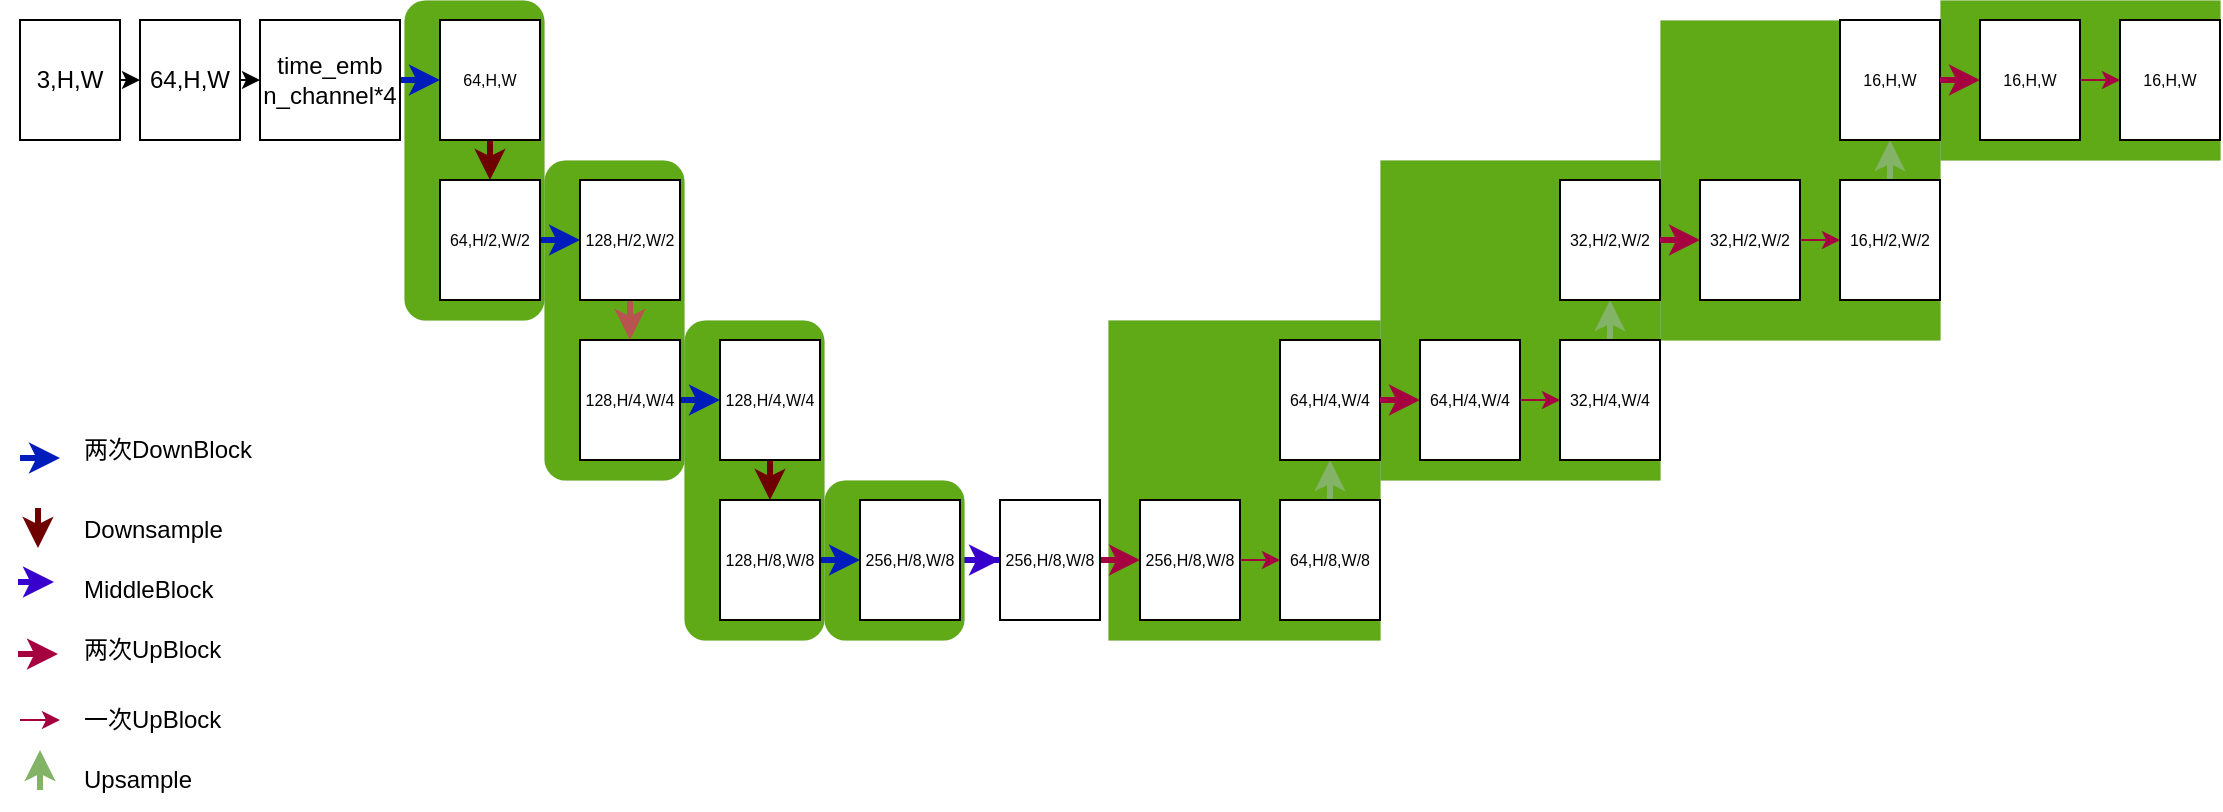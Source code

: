 <mxfile version="24.8.3">
  <diagram name="第 1 页" id="UOmE74sla-6Xq4TzrCP9">
    <mxGraphModel dx="963" dy="501" grid="1" gridSize="10" guides="1" tooltips="1" connect="1" arrows="1" fold="1" page="1" pageScale="1" pageWidth="827" pageHeight="1169" math="0" shadow="0">
      <root>
        <mxCell id="0" />
        <mxCell id="1" parent="0" />
        <mxCell id="e_rMs-paFZbYIKmKLnwe-75" value="" style="rounded=0;whiteSpace=wrap;html=1;dashed=1;fillColor=#60a917;fontColor=#ffffff;strokeColor=#2D7600;strokeWidth=0;" vertex="1" parent="1">
          <mxGeometry x="1060" y="210" width="140" height="80" as="geometry" />
        </mxCell>
        <mxCell id="e_rMs-paFZbYIKmKLnwe-74" value="" style="rounded=0;whiteSpace=wrap;html=1;dashed=1;fillColor=#60a917;fontColor=#ffffff;strokeColor=#2D7600;strokeWidth=0;" vertex="1" parent="1">
          <mxGeometry x="920" y="220" width="140" height="160" as="geometry" />
        </mxCell>
        <mxCell id="e_rMs-paFZbYIKmKLnwe-73" value="" style="rounded=0;whiteSpace=wrap;html=1;dashed=1;fillColor=#60a917;fontColor=#ffffff;strokeColor=#2D7600;strokeWidth=0;" vertex="1" parent="1">
          <mxGeometry x="780" y="290" width="140" height="160" as="geometry" />
        </mxCell>
        <mxCell id="e_rMs-paFZbYIKmKLnwe-60" value="" style="rounded=0;whiteSpace=wrap;html=1;dashed=1;fillColor=#60a917;fontColor=#ffffff;strokeColor=#2D7600;strokeWidth=0;" vertex="1" parent="1">
          <mxGeometry x="644" y="370" width="136" height="160" as="geometry" />
        </mxCell>
        <mxCell id="e_rMs-paFZbYIKmKLnwe-37" style="edgeStyle=orthogonalEdgeStyle;rounded=0;orthogonalLoop=1;jettySize=auto;html=1;exitX=1;exitY=0.5;exitDx=0;exitDy=0;fillColor=#6a00ff;strokeColor=#3700CC;strokeWidth=3;" edge="1" parent="1" source="e_rMs-paFZbYIKmKLnwe-35" target="e_rMs-paFZbYIKmKLnwe-36">
          <mxGeometry relative="1" as="geometry" />
        </mxCell>
        <mxCell id="e_rMs-paFZbYIKmKLnwe-35" value="" style="rounded=1;whiteSpace=wrap;html=1;dashed=1;fillColor=#60a917;fontColor=#ffffff;strokeColor=#2D7600;strokeWidth=0;" vertex="1" parent="1">
          <mxGeometry x="502" y="450" width="70" height="80" as="geometry" />
        </mxCell>
        <mxCell id="e_rMs-paFZbYIKmKLnwe-34" value="" style="rounded=1;whiteSpace=wrap;html=1;dashed=1;fillColor=#60a917;fontColor=#ffffff;strokeColor=#2D7600;strokeWidth=0;" vertex="1" parent="1">
          <mxGeometry x="432" y="370" width="70" height="160" as="geometry" />
        </mxCell>
        <mxCell id="e_rMs-paFZbYIKmKLnwe-33" value="" style="rounded=1;whiteSpace=wrap;html=1;dashed=1;fillColor=#60a917;fontColor=#ffffff;strokeColor=#2D7600;strokeWidth=0;" vertex="1" parent="1">
          <mxGeometry x="362" y="290" width="70" height="160" as="geometry" />
        </mxCell>
        <mxCell id="e_rMs-paFZbYIKmKLnwe-32" value="" style="rounded=1;whiteSpace=wrap;html=1;fillColor=#60a917;fontColor=#ffffff;strokeColor=#2D7600;strokeWidth=0;" vertex="1" parent="1">
          <mxGeometry x="292" y="210" width="70" height="160" as="geometry" />
        </mxCell>
        <mxCell id="e_rMs-paFZbYIKmKLnwe-8" style="edgeStyle=orthogonalEdgeStyle;rounded=0;orthogonalLoop=1;jettySize=auto;html=1;exitX=1;exitY=0.5;exitDx=0;exitDy=0;entryX=0;entryY=0.5;entryDx=0;entryDy=0;" edge="1" parent="1" source="e_rMs-paFZbYIKmKLnwe-1" target="e_rMs-paFZbYIKmKLnwe-2">
          <mxGeometry relative="1" as="geometry" />
        </mxCell>
        <mxCell id="e_rMs-paFZbYIKmKLnwe-1" value="3,H,W" style="whiteSpace=wrap;html=1;" vertex="1" parent="1">
          <mxGeometry x="100" y="220" width="50" height="60" as="geometry" />
        </mxCell>
        <mxCell id="e_rMs-paFZbYIKmKLnwe-9" style="edgeStyle=orthogonalEdgeStyle;rounded=0;orthogonalLoop=1;jettySize=auto;html=1;exitX=1;exitY=0.5;exitDx=0;exitDy=0;entryX=0;entryY=0.5;entryDx=0;entryDy=0;" edge="1" parent="1" source="e_rMs-paFZbYIKmKLnwe-2" target="e_rMs-paFZbYIKmKLnwe-4">
          <mxGeometry relative="1" as="geometry" />
        </mxCell>
        <mxCell id="e_rMs-paFZbYIKmKLnwe-2" value="64,H,W" style="whiteSpace=wrap;html=1;" vertex="1" parent="1">
          <mxGeometry x="160" y="220" width="50" height="60" as="geometry" />
        </mxCell>
        <mxCell id="e_rMs-paFZbYIKmKLnwe-14" style="edgeStyle=orthogonalEdgeStyle;rounded=0;orthogonalLoop=1;jettySize=auto;html=1;exitX=0.5;exitY=1;exitDx=0;exitDy=0;entryX=0.5;entryY=0;entryDx=0;entryDy=0;fillColor=#a20025;strokeColor=#6F0000;strokeWidth=3;" edge="1" parent="1" source="e_rMs-paFZbYIKmKLnwe-3" target="e_rMs-paFZbYIKmKLnwe-13">
          <mxGeometry relative="1" as="geometry" />
        </mxCell>
        <mxCell id="e_rMs-paFZbYIKmKLnwe-3" value="64,H,W" style="whiteSpace=wrap;html=1;fontSize=8;" vertex="1" parent="1">
          <mxGeometry x="310" y="220" width="50" height="60" as="geometry" />
        </mxCell>
        <mxCell id="e_rMs-paFZbYIKmKLnwe-7" style="edgeStyle=orthogonalEdgeStyle;rounded=0;orthogonalLoop=1;jettySize=auto;html=1;exitX=1;exitY=0.5;exitDx=0;exitDy=0;entryX=0;entryY=0.5;entryDx=0;entryDy=0;fillColor=#0050ef;strokeColor=#001DBC;strokeWidth=3;" edge="1" parent="1" source="e_rMs-paFZbYIKmKLnwe-4" target="e_rMs-paFZbYIKmKLnwe-3">
          <mxGeometry relative="1" as="geometry" />
        </mxCell>
        <mxCell id="e_rMs-paFZbYIKmKLnwe-4" value="time_emb&lt;div&gt;n_channel*4&lt;/div&gt;" style="whiteSpace=wrap;html=1;" vertex="1" parent="1">
          <mxGeometry x="220" y="220" width="70" height="60" as="geometry" />
        </mxCell>
        <mxCell id="e_rMs-paFZbYIKmKLnwe-11" style="edgeStyle=orthogonalEdgeStyle;rounded=0;orthogonalLoop=1;jettySize=auto;html=1;exitX=1;exitY=0.5;exitDx=0;exitDy=0;entryX=0;entryY=0.5;entryDx=0;entryDy=0;fillColor=#0050ef;strokeColor=#001DBC;strokeWidth=3;" edge="1" parent="1">
          <mxGeometry relative="1" as="geometry">
            <mxPoint x="100" y="439" as="sourcePoint" />
            <mxPoint x="120" y="439" as="targetPoint" />
          </mxGeometry>
        </mxCell>
        <mxCell id="e_rMs-paFZbYIKmKLnwe-12" value="两次DownBlock" style="text;html=1;align=left;verticalAlign=middle;resizable=0;points=[];autosize=1;strokeColor=none;fillColor=none;" vertex="1" parent="1">
          <mxGeometry x="130" y="420" width="110" height="30" as="geometry" />
        </mxCell>
        <mxCell id="e_rMs-paFZbYIKmKLnwe-18" style="edgeStyle=orthogonalEdgeStyle;rounded=0;orthogonalLoop=1;jettySize=auto;html=1;exitX=1;exitY=0.5;exitDx=0;exitDy=0;entryX=0;entryY=0.5;entryDx=0;entryDy=0;fillColor=#0050ef;strokeColor=#001DBC;strokeWidth=3;" edge="1" parent="1" source="e_rMs-paFZbYIKmKLnwe-13" target="e_rMs-paFZbYIKmKLnwe-17">
          <mxGeometry relative="1" as="geometry" />
        </mxCell>
        <mxCell id="e_rMs-paFZbYIKmKLnwe-13" value="64,H/2,W/2" style="whiteSpace=wrap;html=1;fontSize=8;" vertex="1" parent="1">
          <mxGeometry x="310" y="300" width="50" height="60" as="geometry" />
        </mxCell>
        <mxCell id="e_rMs-paFZbYIKmKLnwe-15" style="edgeStyle=orthogonalEdgeStyle;rounded=0;orthogonalLoop=1;jettySize=auto;html=1;exitX=0.5;exitY=1;exitDx=0;exitDy=0;entryX=0.5;entryY=0;entryDx=0;entryDy=0;fillColor=#a20025;strokeColor=#6F0000;strokeWidth=3;" edge="1" parent="1">
          <mxGeometry relative="1" as="geometry">
            <mxPoint x="109" y="464" as="sourcePoint" />
            <mxPoint x="109" y="484" as="targetPoint" />
          </mxGeometry>
        </mxCell>
        <mxCell id="e_rMs-paFZbYIKmKLnwe-16" value="Downsample" style="text;html=1;align=left;verticalAlign=middle;resizable=0;points=[];autosize=1;strokeColor=none;fillColor=none;" vertex="1" parent="1">
          <mxGeometry x="130" y="460" width="90" height="30" as="geometry" />
        </mxCell>
        <mxCell id="e_rMs-paFZbYIKmKLnwe-23" style="edgeStyle=orthogonalEdgeStyle;rounded=0;orthogonalLoop=1;jettySize=auto;html=1;exitX=0.5;exitY=1;exitDx=0;exitDy=0;entryX=0.5;entryY=0;entryDx=0;entryDy=0;fillColor=#f8cecc;strokeColor=#b85450;strokeWidth=3;" edge="1" parent="1" source="e_rMs-paFZbYIKmKLnwe-17" target="e_rMs-paFZbYIKmKLnwe-22">
          <mxGeometry relative="1" as="geometry" />
        </mxCell>
        <mxCell id="e_rMs-paFZbYIKmKLnwe-17" value="128,H/2,W/2" style="whiteSpace=wrap;html=1;fontSize=8;" vertex="1" parent="1">
          <mxGeometry x="380" y="300" width="50" height="60" as="geometry" />
        </mxCell>
        <mxCell id="e_rMs-paFZbYIKmKLnwe-25" style="edgeStyle=orthogonalEdgeStyle;rounded=0;orthogonalLoop=1;jettySize=auto;html=1;exitX=1;exitY=0.5;exitDx=0;exitDy=0;entryX=0;entryY=0.5;entryDx=0;entryDy=0;fillColor=#0050ef;strokeColor=#001DBC;strokeWidth=3;" edge="1" parent="1" source="e_rMs-paFZbYIKmKLnwe-22" target="e_rMs-paFZbYIKmKLnwe-24">
          <mxGeometry relative="1" as="geometry" />
        </mxCell>
        <mxCell id="e_rMs-paFZbYIKmKLnwe-22" value="128,H/4,W/4" style="whiteSpace=wrap;html=1;fontSize=8;" vertex="1" parent="1">
          <mxGeometry x="380" y="380" width="50" height="60" as="geometry" />
        </mxCell>
        <mxCell id="e_rMs-paFZbYIKmKLnwe-27" style="edgeStyle=orthogonalEdgeStyle;rounded=0;orthogonalLoop=1;jettySize=auto;html=1;exitX=0.5;exitY=1;exitDx=0;exitDy=0;entryX=0.5;entryY=0;entryDx=0;entryDy=0;fillColor=#a20025;strokeColor=#6F0000;strokeWidth=3;" edge="1" parent="1" source="e_rMs-paFZbYIKmKLnwe-24" target="e_rMs-paFZbYIKmKLnwe-26">
          <mxGeometry relative="1" as="geometry" />
        </mxCell>
        <mxCell id="e_rMs-paFZbYIKmKLnwe-24" value="128,H/4,W/4" style="whiteSpace=wrap;html=1;fontSize=8;" vertex="1" parent="1">
          <mxGeometry x="450" y="380" width="50" height="60" as="geometry" />
        </mxCell>
        <mxCell id="e_rMs-paFZbYIKmKLnwe-29" style="edgeStyle=orthogonalEdgeStyle;rounded=0;orthogonalLoop=1;jettySize=auto;html=1;exitX=1;exitY=0.5;exitDx=0;exitDy=0;entryX=0;entryY=0.5;entryDx=0;entryDy=0;fillColor=#0050ef;strokeColor=#001DBC;strokeWidth=3;" edge="1" parent="1" source="e_rMs-paFZbYIKmKLnwe-26" target="e_rMs-paFZbYIKmKLnwe-28">
          <mxGeometry relative="1" as="geometry" />
        </mxCell>
        <mxCell id="e_rMs-paFZbYIKmKLnwe-26" value="128,H/8,W/8" style="whiteSpace=wrap;html=1;fontSize=8;" vertex="1" parent="1">
          <mxGeometry x="450" y="460" width="50" height="60" as="geometry" />
        </mxCell>
        <mxCell id="e_rMs-paFZbYIKmKLnwe-28" value="256,H/8,W/8" style="whiteSpace=wrap;html=1;fontSize=8;" vertex="1" parent="1">
          <mxGeometry x="520" y="460" width="50" height="60" as="geometry" />
        </mxCell>
        <mxCell id="e_rMs-paFZbYIKmKLnwe-42" style="edgeStyle=orthogonalEdgeStyle;rounded=0;orthogonalLoop=1;jettySize=auto;html=1;exitX=1;exitY=0.5;exitDx=0;exitDy=0;entryX=0;entryY=0.5;entryDx=0;entryDy=0;fillColor=#d80073;strokeColor=#A50040;strokeWidth=3;" edge="1" parent="1" source="e_rMs-paFZbYIKmKLnwe-36" target="e_rMs-paFZbYIKmKLnwe-41">
          <mxGeometry relative="1" as="geometry" />
        </mxCell>
        <mxCell id="e_rMs-paFZbYIKmKLnwe-36" value="256,H/8,W/8" style="whiteSpace=wrap;html=1;fontSize=8;" vertex="1" parent="1">
          <mxGeometry x="590" y="460" width="50" height="60" as="geometry" />
        </mxCell>
        <mxCell id="e_rMs-paFZbYIKmKLnwe-39" style="edgeStyle=orthogonalEdgeStyle;rounded=0;orthogonalLoop=1;jettySize=auto;html=1;exitX=1;exitY=0.5;exitDx=0;exitDy=0;fillColor=#6a00ff;strokeColor=#3700CC;strokeWidth=3;" edge="1" parent="1">
          <mxGeometry relative="1" as="geometry">
            <mxPoint x="99" y="501" as="sourcePoint" />
            <mxPoint x="117" y="501" as="targetPoint" />
          </mxGeometry>
        </mxCell>
        <mxCell id="e_rMs-paFZbYIKmKLnwe-40" value="MiddleBlock" style="text;html=1;align=left;verticalAlign=middle;resizable=0;points=[];autosize=1;strokeColor=none;fillColor=none;" vertex="1" parent="1">
          <mxGeometry x="130" y="490" width="90" height="30" as="geometry" />
        </mxCell>
        <mxCell id="e_rMs-paFZbYIKmKLnwe-46" style="edgeStyle=orthogonalEdgeStyle;rounded=0;orthogonalLoop=1;jettySize=auto;html=1;exitX=1;exitY=0.5;exitDx=0;exitDy=0;entryX=0;entryY=0.5;entryDx=0;entryDy=0;fillColor=#d80073;strokeColor=#A50040;" edge="1" parent="1" source="e_rMs-paFZbYIKmKLnwe-41" target="e_rMs-paFZbYIKmKLnwe-45">
          <mxGeometry relative="1" as="geometry" />
        </mxCell>
        <mxCell id="e_rMs-paFZbYIKmKLnwe-41" value="256,H/8,W/8" style="whiteSpace=wrap;html=1;fontSize=8;" vertex="1" parent="1">
          <mxGeometry x="660" y="460" width="50" height="60" as="geometry" />
        </mxCell>
        <mxCell id="e_rMs-paFZbYIKmKLnwe-43" style="edgeStyle=orthogonalEdgeStyle;rounded=0;orthogonalLoop=1;jettySize=auto;html=1;exitX=1;exitY=0.5;exitDx=0;exitDy=0;entryX=0;entryY=0.5;entryDx=0;entryDy=0;fillColor=#d80073;strokeColor=#A50040;strokeWidth=3;" edge="1" parent="1">
          <mxGeometry relative="1" as="geometry">
            <mxPoint x="99" y="537" as="sourcePoint" />
            <mxPoint x="119" y="537" as="targetPoint" />
          </mxGeometry>
        </mxCell>
        <mxCell id="e_rMs-paFZbYIKmKLnwe-44" value="两次UpBlock" style="text;html=1;align=left;verticalAlign=middle;resizable=0;points=[];autosize=1;strokeColor=none;fillColor=none;" vertex="1" parent="1">
          <mxGeometry x="130" y="520" width="90" height="30" as="geometry" />
        </mxCell>
        <mxCell id="e_rMs-paFZbYIKmKLnwe-51" style="edgeStyle=orthogonalEdgeStyle;rounded=0;orthogonalLoop=1;jettySize=auto;html=1;exitX=0.5;exitY=0;exitDx=0;exitDy=0;entryX=0.5;entryY=1;entryDx=0;entryDy=0;fillColor=#d5e8d4;strokeColor=#82b366;strokeWidth=3;gradientColor=#97d077;" edge="1" parent="1" source="e_rMs-paFZbYIKmKLnwe-45" target="e_rMs-paFZbYIKmKLnwe-49">
          <mxGeometry relative="1" as="geometry" />
        </mxCell>
        <mxCell id="e_rMs-paFZbYIKmKLnwe-45" value="64,H/8,W/8" style="whiteSpace=wrap;html=1;fontSize=8;" vertex="1" parent="1">
          <mxGeometry x="730" y="460" width="50" height="60" as="geometry" />
        </mxCell>
        <mxCell id="e_rMs-paFZbYIKmKLnwe-47" style="edgeStyle=orthogonalEdgeStyle;rounded=0;orthogonalLoop=1;jettySize=auto;html=1;exitX=1;exitY=0.5;exitDx=0;exitDy=0;entryX=0;entryY=0.5;entryDx=0;entryDy=0;fillColor=#d80073;strokeColor=#A50040;strokeWidth=1;" edge="1" parent="1">
          <mxGeometry relative="1" as="geometry">
            <mxPoint x="100" y="570" as="sourcePoint" />
            <mxPoint x="120" y="570" as="targetPoint" />
          </mxGeometry>
        </mxCell>
        <mxCell id="e_rMs-paFZbYIKmKLnwe-48" value="一次UpBlock" style="text;html=1;align=left;verticalAlign=middle;resizable=0;points=[];autosize=1;strokeColor=none;fillColor=none;" vertex="1" parent="1">
          <mxGeometry x="130" y="555" width="90" height="30" as="geometry" />
        </mxCell>
        <mxCell id="e_rMs-paFZbYIKmKLnwe-49" value="64,H/4,W/4" style="whiteSpace=wrap;html=1;fontSize=8;" vertex="1" parent="1">
          <mxGeometry x="730" y="380" width="50" height="60" as="geometry" />
        </mxCell>
        <mxCell id="e_rMs-paFZbYIKmKLnwe-52" style="edgeStyle=orthogonalEdgeStyle;rounded=0;orthogonalLoop=1;jettySize=auto;html=1;exitX=0.5;exitY=0;exitDx=0;exitDy=0;entryX=0.5;entryY=1;entryDx=0;entryDy=0;fillColor=#d5e8d4;strokeColor=#82b366;strokeWidth=3;gradientColor=#97d077;" edge="1" parent="1">
          <mxGeometry relative="1" as="geometry">
            <mxPoint x="110" y="605" as="sourcePoint" />
            <mxPoint x="110" y="585" as="targetPoint" />
          </mxGeometry>
        </mxCell>
        <mxCell id="e_rMs-paFZbYIKmKLnwe-53" value="Upsample" style="text;html=1;align=left;verticalAlign=middle;resizable=0;points=[];autosize=1;strokeColor=none;fillColor=none;" vertex="1" parent="1">
          <mxGeometry x="130" y="585" width="80" height="30" as="geometry" />
        </mxCell>
        <mxCell id="e_rMs-paFZbYIKmKLnwe-54" style="edgeStyle=orthogonalEdgeStyle;rounded=0;orthogonalLoop=1;jettySize=auto;html=1;exitX=1;exitY=0.5;exitDx=0;exitDy=0;entryX=0;entryY=0.5;entryDx=0;entryDy=0;fillColor=#d80073;strokeColor=#A50040;strokeWidth=3;" edge="1" parent="1" target="e_rMs-paFZbYIKmKLnwe-56">
          <mxGeometry relative="1" as="geometry">
            <mxPoint x="780" y="410" as="sourcePoint" />
          </mxGeometry>
        </mxCell>
        <mxCell id="e_rMs-paFZbYIKmKLnwe-55" style="edgeStyle=orthogonalEdgeStyle;rounded=0;orthogonalLoop=1;jettySize=auto;html=1;exitX=1;exitY=0.5;exitDx=0;exitDy=0;entryX=0;entryY=0.5;entryDx=0;entryDy=0;fillColor=#d80073;strokeColor=#A50040;" edge="1" parent="1" source="e_rMs-paFZbYIKmKLnwe-56" target="e_rMs-paFZbYIKmKLnwe-58">
          <mxGeometry relative="1" as="geometry" />
        </mxCell>
        <mxCell id="e_rMs-paFZbYIKmKLnwe-56" value="64,H/4,W/4" style="whiteSpace=wrap;html=1;fontSize=8;" vertex="1" parent="1">
          <mxGeometry x="800" y="380" width="50" height="60" as="geometry" />
        </mxCell>
        <mxCell id="e_rMs-paFZbYIKmKLnwe-57" style="edgeStyle=orthogonalEdgeStyle;rounded=0;orthogonalLoop=1;jettySize=auto;html=1;exitX=0.5;exitY=0;exitDx=0;exitDy=0;entryX=0.5;entryY=1;entryDx=0;entryDy=0;fillColor=#d5e8d4;strokeColor=#82b366;strokeWidth=3;gradientColor=#97d077;" edge="1" parent="1" source="e_rMs-paFZbYIKmKLnwe-58" target="e_rMs-paFZbYIKmKLnwe-59">
          <mxGeometry relative="1" as="geometry" />
        </mxCell>
        <mxCell id="e_rMs-paFZbYIKmKLnwe-58" value="32,H/4,W/4" style="whiteSpace=wrap;html=1;fontSize=8;" vertex="1" parent="1">
          <mxGeometry x="870" y="380" width="50" height="60" as="geometry" />
        </mxCell>
        <mxCell id="e_rMs-paFZbYIKmKLnwe-59" value="32,H/2,W/2" style="whiteSpace=wrap;html=1;fontSize=8;" vertex="1" parent="1">
          <mxGeometry x="870" y="300" width="50" height="60" as="geometry" />
        </mxCell>
        <mxCell id="e_rMs-paFZbYIKmKLnwe-61" style="edgeStyle=orthogonalEdgeStyle;rounded=0;orthogonalLoop=1;jettySize=auto;html=1;exitX=1;exitY=0.5;exitDx=0;exitDy=0;entryX=0;entryY=0.5;entryDx=0;entryDy=0;fillColor=#d80073;strokeColor=#A50040;strokeWidth=3;" edge="1" parent="1" target="e_rMs-paFZbYIKmKLnwe-63">
          <mxGeometry relative="1" as="geometry">
            <mxPoint x="920" y="330" as="sourcePoint" />
          </mxGeometry>
        </mxCell>
        <mxCell id="e_rMs-paFZbYIKmKLnwe-62" style="edgeStyle=orthogonalEdgeStyle;rounded=0;orthogonalLoop=1;jettySize=auto;html=1;exitX=1;exitY=0.5;exitDx=0;exitDy=0;entryX=0;entryY=0.5;entryDx=0;entryDy=0;fillColor=#d80073;strokeColor=#A50040;" edge="1" parent="1" source="e_rMs-paFZbYIKmKLnwe-63" target="e_rMs-paFZbYIKmKLnwe-65">
          <mxGeometry relative="1" as="geometry" />
        </mxCell>
        <mxCell id="e_rMs-paFZbYIKmKLnwe-63" value="32,H/2,W/2" style="whiteSpace=wrap;html=1;fontSize=8;" vertex="1" parent="1">
          <mxGeometry x="940" y="300" width="50" height="60" as="geometry" />
        </mxCell>
        <mxCell id="e_rMs-paFZbYIKmKLnwe-64" style="edgeStyle=orthogonalEdgeStyle;rounded=0;orthogonalLoop=1;jettySize=auto;html=1;exitX=0.5;exitY=0;exitDx=0;exitDy=0;entryX=0.5;entryY=1;entryDx=0;entryDy=0;fillColor=#d5e8d4;strokeColor=#82b366;strokeWidth=3;gradientColor=#97d077;" edge="1" parent="1" source="e_rMs-paFZbYIKmKLnwe-65" target="e_rMs-paFZbYIKmKLnwe-66">
          <mxGeometry relative="1" as="geometry" />
        </mxCell>
        <mxCell id="e_rMs-paFZbYIKmKLnwe-65" value="16,H/2,W/2" style="whiteSpace=wrap;html=1;fontSize=8;" vertex="1" parent="1">
          <mxGeometry x="1010" y="300" width="50" height="60" as="geometry" />
        </mxCell>
        <mxCell id="e_rMs-paFZbYIKmKLnwe-66" value="16,H,W" style="whiteSpace=wrap;html=1;fontSize=8;" vertex="1" parent="1">
          <mxGeometry x="1010" y="220" width="50" height="60" as="geometry" />
        </mxCell>
        <mxCell id="e_rMs-paFZbYIKmKLnwe-67" style="edgeStyle=orthogonalEdgeStyle;rounded=0;orthogonalLoop=1;jettySize=auto;html=1;exitX=1;exitY=0.5;exitDx=0;exitDy=0;entryX=0;entryY=0.5;entryDx=0;entryDy=0;fillColor=#d80073;strokeColor=#A50040;strokeWidth=3;" edge="1" parent="1" target="e_rMs-paFZbYIKmKLnwe-69">
          <mxGeometry relative="1" as="geometry">
            <mxPoint x="1060" y="250" as="sourcePoint" />
          </mxGeometry>
        </mxCell>
        <mxCell id="e_rMs-paFZbYIKmKLnwe-68" style="edgeStyle=orthogonalEdgeStyle;rounded=0;orthogonalLoop=1;jettySize=auto;html=1;exitX=1;exitY=0.5;exitDx=0;exitDy=0;entryX=0;entryY=0.5;entryDx=0;entryDy=0;fillColor=#d80073;strokeColor=#A50040;" edge="1" parent="1" source="e_rMs-paFZbYIKmKLnwe-69" target="e_rMs-paFZbYIKmKLnwe-71">
          <mxGeometry relative="1" as="geometry" />
        </mxCell>
        <mxCell id="e_rMs-paFZbYIKmKLnwe-69" value="16,H,W" style="whiteSpace=wrap;html=1;fontSize=8;" vertex="1" parent="1">
          <mxGeometry x="1080" y="220" width="50" height="60" as="geometry" />
        </mxCell>
        <mxCell id="e_rMs-paFZbYIKmKLnwe-71" value="16,H,W" style="whiteSpace=wrap;html=1;fontSize=8;" vertex="1" parent="1">
          <mxGeometry x="1150" y="220" width="50" height="60" as="geometry" />
        </mxCell>
      </root>
    </mxGraphModel>
  </diagram>
</mxfile>
